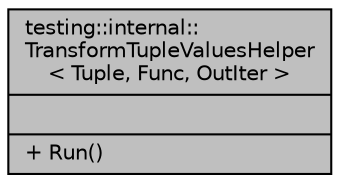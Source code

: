 digraph "testing::internal::TransformTupleValuesHelper&lt; Tuple, Func, OutIter &gt;"
{
  edge [fontname="Helvetica",fontsize="10",labelfontname="Helvetica",labelfontsize="10"];
  node [fontname="Helvetica",fontsize="10",shape=record];
  Node1 [label="{testing::internal::\lTransformTupleValuesHelper\l\< Tuple, Func, OutIter \>\n||+ Run()\l}",height=0.2,width=0.4,color="black", fillcolor="grey75", style="filled", fontcolor="black"];
}
